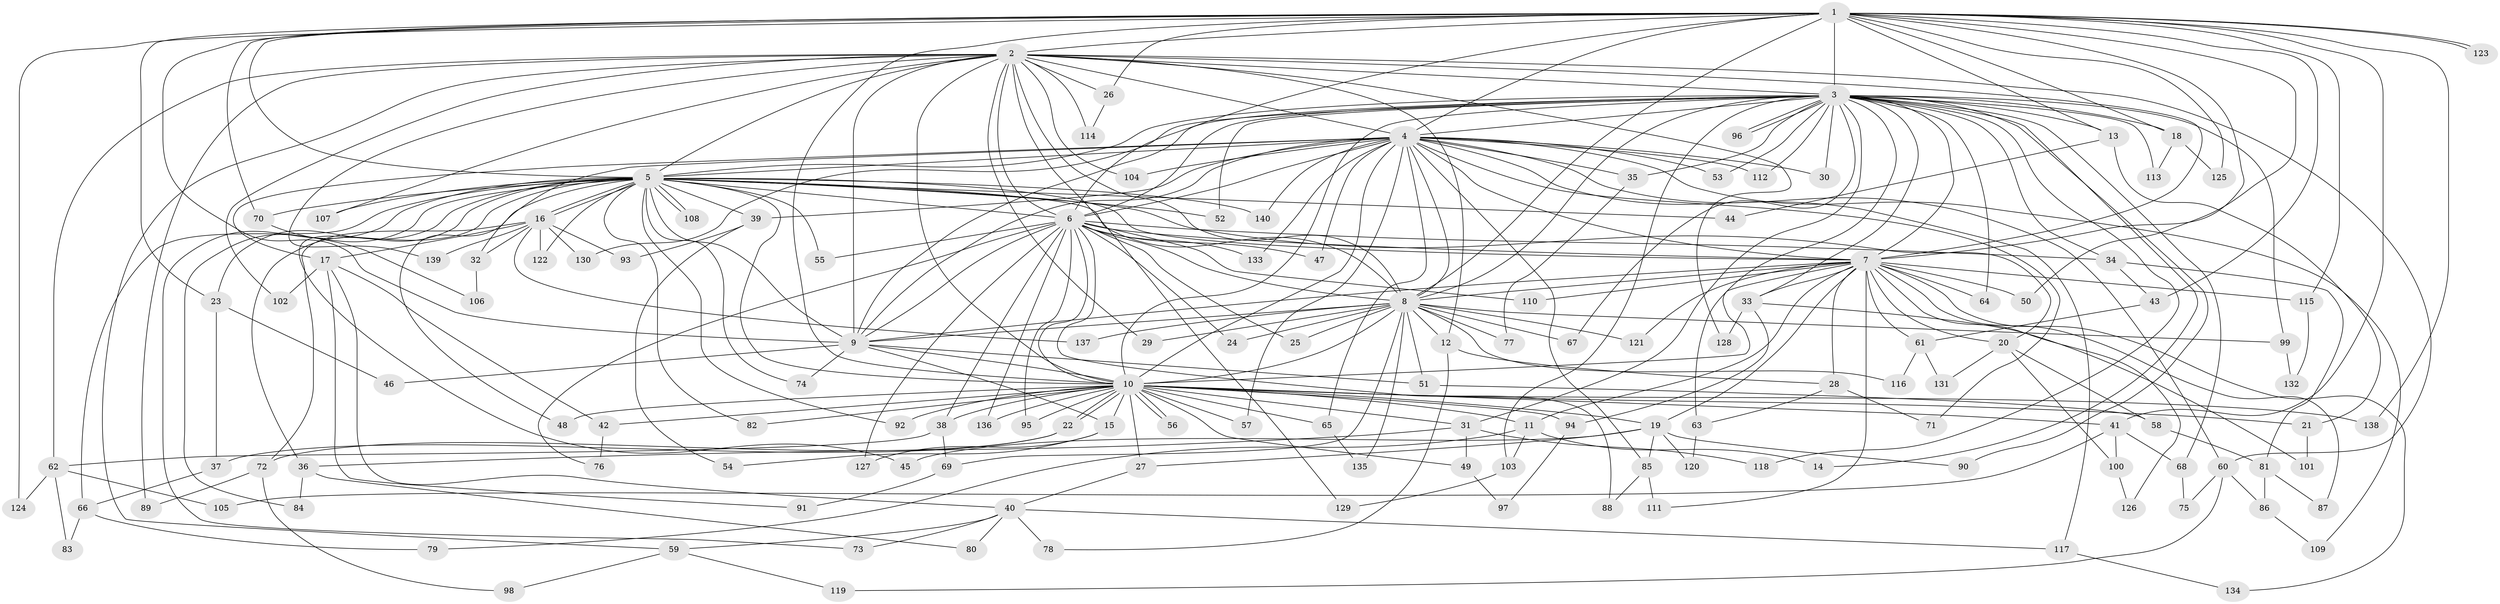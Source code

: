 // Generated by graph-tools (version 1.1) at 2025/34/03/09/25 02:34:48]
// undirected, 140 vertices, 305 edges
graph export_dot {
graph [start="1"]
  node [color=gray90,style=filled];
  1;
  2;
  3;
  4;
  5;
  6;
  7;
  8;
  9;
  10;
  11;
  12;
  13;
  14;
  15;
  16;
  17;
  18;
  19;
  20;
  21;
  22;
  23;
  24;
  25;
  26;
  27;
  28;
  29;
  30;
  31;
  32;
  33;
  34;
  35;
  36;
  37;
  38;
  39;
  40;
  41;
  42;
  43;
  44;
  45;
  46;
  47;
  48;
  49;
  50;
  51;
  52;
  53;
  54;
  55;
  56;
  57;
  58;
  59;
  60;
  61;
  62;
  63;
  64;
  65;
  66;
  67;
  68;
  69;
  70;
  71;
  72;
  73;
  74;
  75;
  76;
  77;
  78;
  79;
  80;
  81;
  82;
  83;
  84;
  85;
  86;
  87;
  88;
  89;
  90;
  91;
  92;
  93;
  94;
  95;
  96;
  97;
  98;
  99;
  100;
  101;
  102;
  103;
  104;
  105;
  106;
  107;
  108;
  109;
  110;
  111;
  112;
  113;
  114;
  115;
  116;
  117;
  118;
  119;
  120;
  121;
  122;
  123;
  124;
  125;
  126;
  127;
  128;
  129;
  130;
  131;
  132;
  133;
  134;
  135;
  136;
  137;
  138;
  139;
  140;
  1 -- 2;
  1 -- 3;
  1 -- 4;
  1 -- 5;
  1 -- 6;
  1 -- 7;
  1 -- 8;
  1 -- 9;
  1 -- 10;
  1 -- 13;
  1 -- 18;
  1 -- 23;
  1 -- 26;
  1 -- 41;
  1 -- 43;
  1 -- 50;
  1 -- 70;
  1 -- 115;
  1 -- 123;
  1 -- 123;
  1 -- 124;
  1 -- 125;
  1 -- 138;
  2 -- 3;
  2 -- 4;
  2 -- 5;
  2 -- 6;
  2 -- 7;
  2 -- 8;
  2 -- 9;
  2 -- 10;
  2 -- 12;
  2 -- 26;
  2 -- 29;
  2 -- 59;
  2 -- 60;
  2 -- 62;
  2 -- 89;
  2 -- 102;
  2 -- 104;
  2 -- 107;
  2 -- 114;
  2 -- 128;
  2 -- 129;
  2 -- 139;
  3 -- 4;
  3 -- 5;
  3 -- 6;
  3 -- 7;
  3 -- 8;
  3 -- 9;
  3 -- 10;
  3 -- 13;
  3 -- 14;
  3 -- 18;
  3 -- 30;
  3 -- 31;
  3 -- 33;
  3 -- 34;
  3 -- 35;
  3 -- 52;
  3 -- 53;
  3 -- 63;
  3 -- 64;
  3 -- 67;
  3 -- 68;
  3 -- 90;
  3 -- 96;
  3 -- 96;
  3 -- 99;
  3 -- 103;
  3 -- 112;
  3 -- 113;
  3 -- 118;
  3 -- 130;
  4 -- 5;
  4 -- 6;
  4 -- 7;
  4 -- 8;
  4 -- 9;
  4 -- 10;
  4 -- 17;
  4 -- 30;
  4 -- 32;
  4 -- 35;
  4 -- 39;
  4 -- 47;
  4 -- 53;
  4 -- 57;
  4 -- 60;
  4 -- 65;
  4 -- 71;
  4 -- 85;
  4 -- 104;
  4 -- 109;
  4 -- 112;
  4 -- 117;
  4 -- 133;
  4 -- 140;
  5 -- 6;
  5 -- 7;
  5 -- 8;
  5 -- 9;
  5 -- 10;
  5 -- 16;
  5 -- 16;
  5 -- 20;
  5 -- 23;
  5 -- 36;
  5 -- 39;
  5 -- 44;
  5 -- 45;
  5 -- 48;
  5 -- 52;
  5 -- 55;
  5 -- 66;
  5 -- 70;
  5 -- 73;
  5 -- 74;
  5 -- 82;
  5 -- 84;
  5 -- 92;
  5 -- 107;
  5 -- 108;
  5 -- 108;
  5 -- 122;
  5 -- 140;
  6 -- 7;
  6 -- 8;
  6 -- 9;
  6 -- 10;
  6 -- 24;
  6 -- 25;
  6 -- 34;
  6 -- 38;
  6 -- 47;
  6 -- 55;
  6 -- 76;
  6 -- 88;
  6 -- 95;
  6 -- 110;
  6 -- 127;
  6 -- 133;
  6 -- 136;
  7 -- 8;
  7 -- 9;
  7 -- 10;
  7 -- 11;
  7 -- 19;
  7 -- 20;
  7 -- 28;
  7 -- 33;
  7 -- 50;
  7 -- 61;
  7 -- 64;
  7 -- 87;
  7 -- 110;
  7 -- 111;
  7 -- 115;
  7 -- 121;
  7 -- 126;
  7 -- 134;
  8 -- 9;
  8 -- 10;
  8 -- 12;
  8 -- 24;
  8 -- 25;
  8 -- 29;
  8 -- 51;
  8 -- 67;
  8 -- 69;
  8 -- 77;
  8 -- 99;
  8 -- 116;
  8 -- 121;
  8 -- 135;
  8 -- 137;
  9 -- 10;
  9 -- 15;
  9 -- 46;
  9 -- 51;
  9 -- 74;
  10 -- 11;
  10 -- 15;
  10 -- 19;
  10 -- 21;
  10 -- 22;
  10 -- 22;
  10 -- 27;
  10 -- 31;
  10 -- 38;
  10 -- 41;
  10 -- 42;
  10 -- 48;
  10 -- 49;
  10 -- 56;
  10 -- 56;
  10 -- 57;
  10 -- 65;
  10 -- 82;
  10 -- 92;
  10 -- 94;
  10 -- 95;
  10 -- 136;
  10 -- 138;
  11 -- 14;
  11 -- 79;
  11 -- 103;
  12 -- 28;
  12 -- 78;
  13 -- 21;
  13 -- 44;
  15 -- 54;
  15 -- 127;
  16 -- 17;
  16 -- 32;
  16 -- 72;
  16 -- 93;
  16 -- 122;
  16 -- 130;
  16 -- 137;
  16 -- 139;
  17 -- 40;
  17 -- 42;
  17 -- 91;
  17 -- 102;
  18 -- 113;
  18 -- 125;
  19 -- 27;
  19 -- 45;
  19 -- 85;
  19 -- 90;
  19 -- 120;
  20 -- 58;
  20 -- 100;
  20 -- 131;
  21 -- 101;
  22 -- 37;
  22 -- 72;
  23 -- 37;
  23 -- 46;
  26 -- 114;
  27 -- 40;
  28 -- 63;
  28 -- 71;
  31 -- 36;
  31 -- 49;
  31 -- 118;
  32 -- 106;
  33 -- 94;
  33 -- 101;
  33 -- 128;
  34 -- 43;
  34 -- 81;
  35 -- 77;
  36 -- 80;
  36 -- 84;
  37 -- 66;
  38 -- 62;
  38 -- 69;
  39 -- 54;
  39 -- 93;
  40 -- 59;
  40 -- 73;
  40 -- 78;
  40 -- 80;
  40 -- 117;
  41 -- 68;
  41 -- 100;
  41 -- 105;
  42 -- 76;
  43 -- 61;
  49 -- 97;
  51 -- 58;
  58 -- 81;
  59 -- 98;
  59 -- 119;
  60 -- 75;
  60 -- 86;
  60 -- 119;
  61 -- 116;
  61 -- 131;
  62 -- 83;
  62 -- 105;
  62 -- 124;
  63 -- 120;
  65 -- 135;
  66 -- 79;
  66 -- 83;
  68 -- 75;
  69 -- 91;
  70 -- 106;
  72 -- 89;
  72 -- 98;
  81 -- 86;
  81 -- 87;
  85 -- 88;
  85 -- 111;
  86 -- 109;
  94 -- 97;
  99 -- 132;
  100 -- 126;
  103 -- 129;
  115 -- 132;
  117 -- 134;
}
